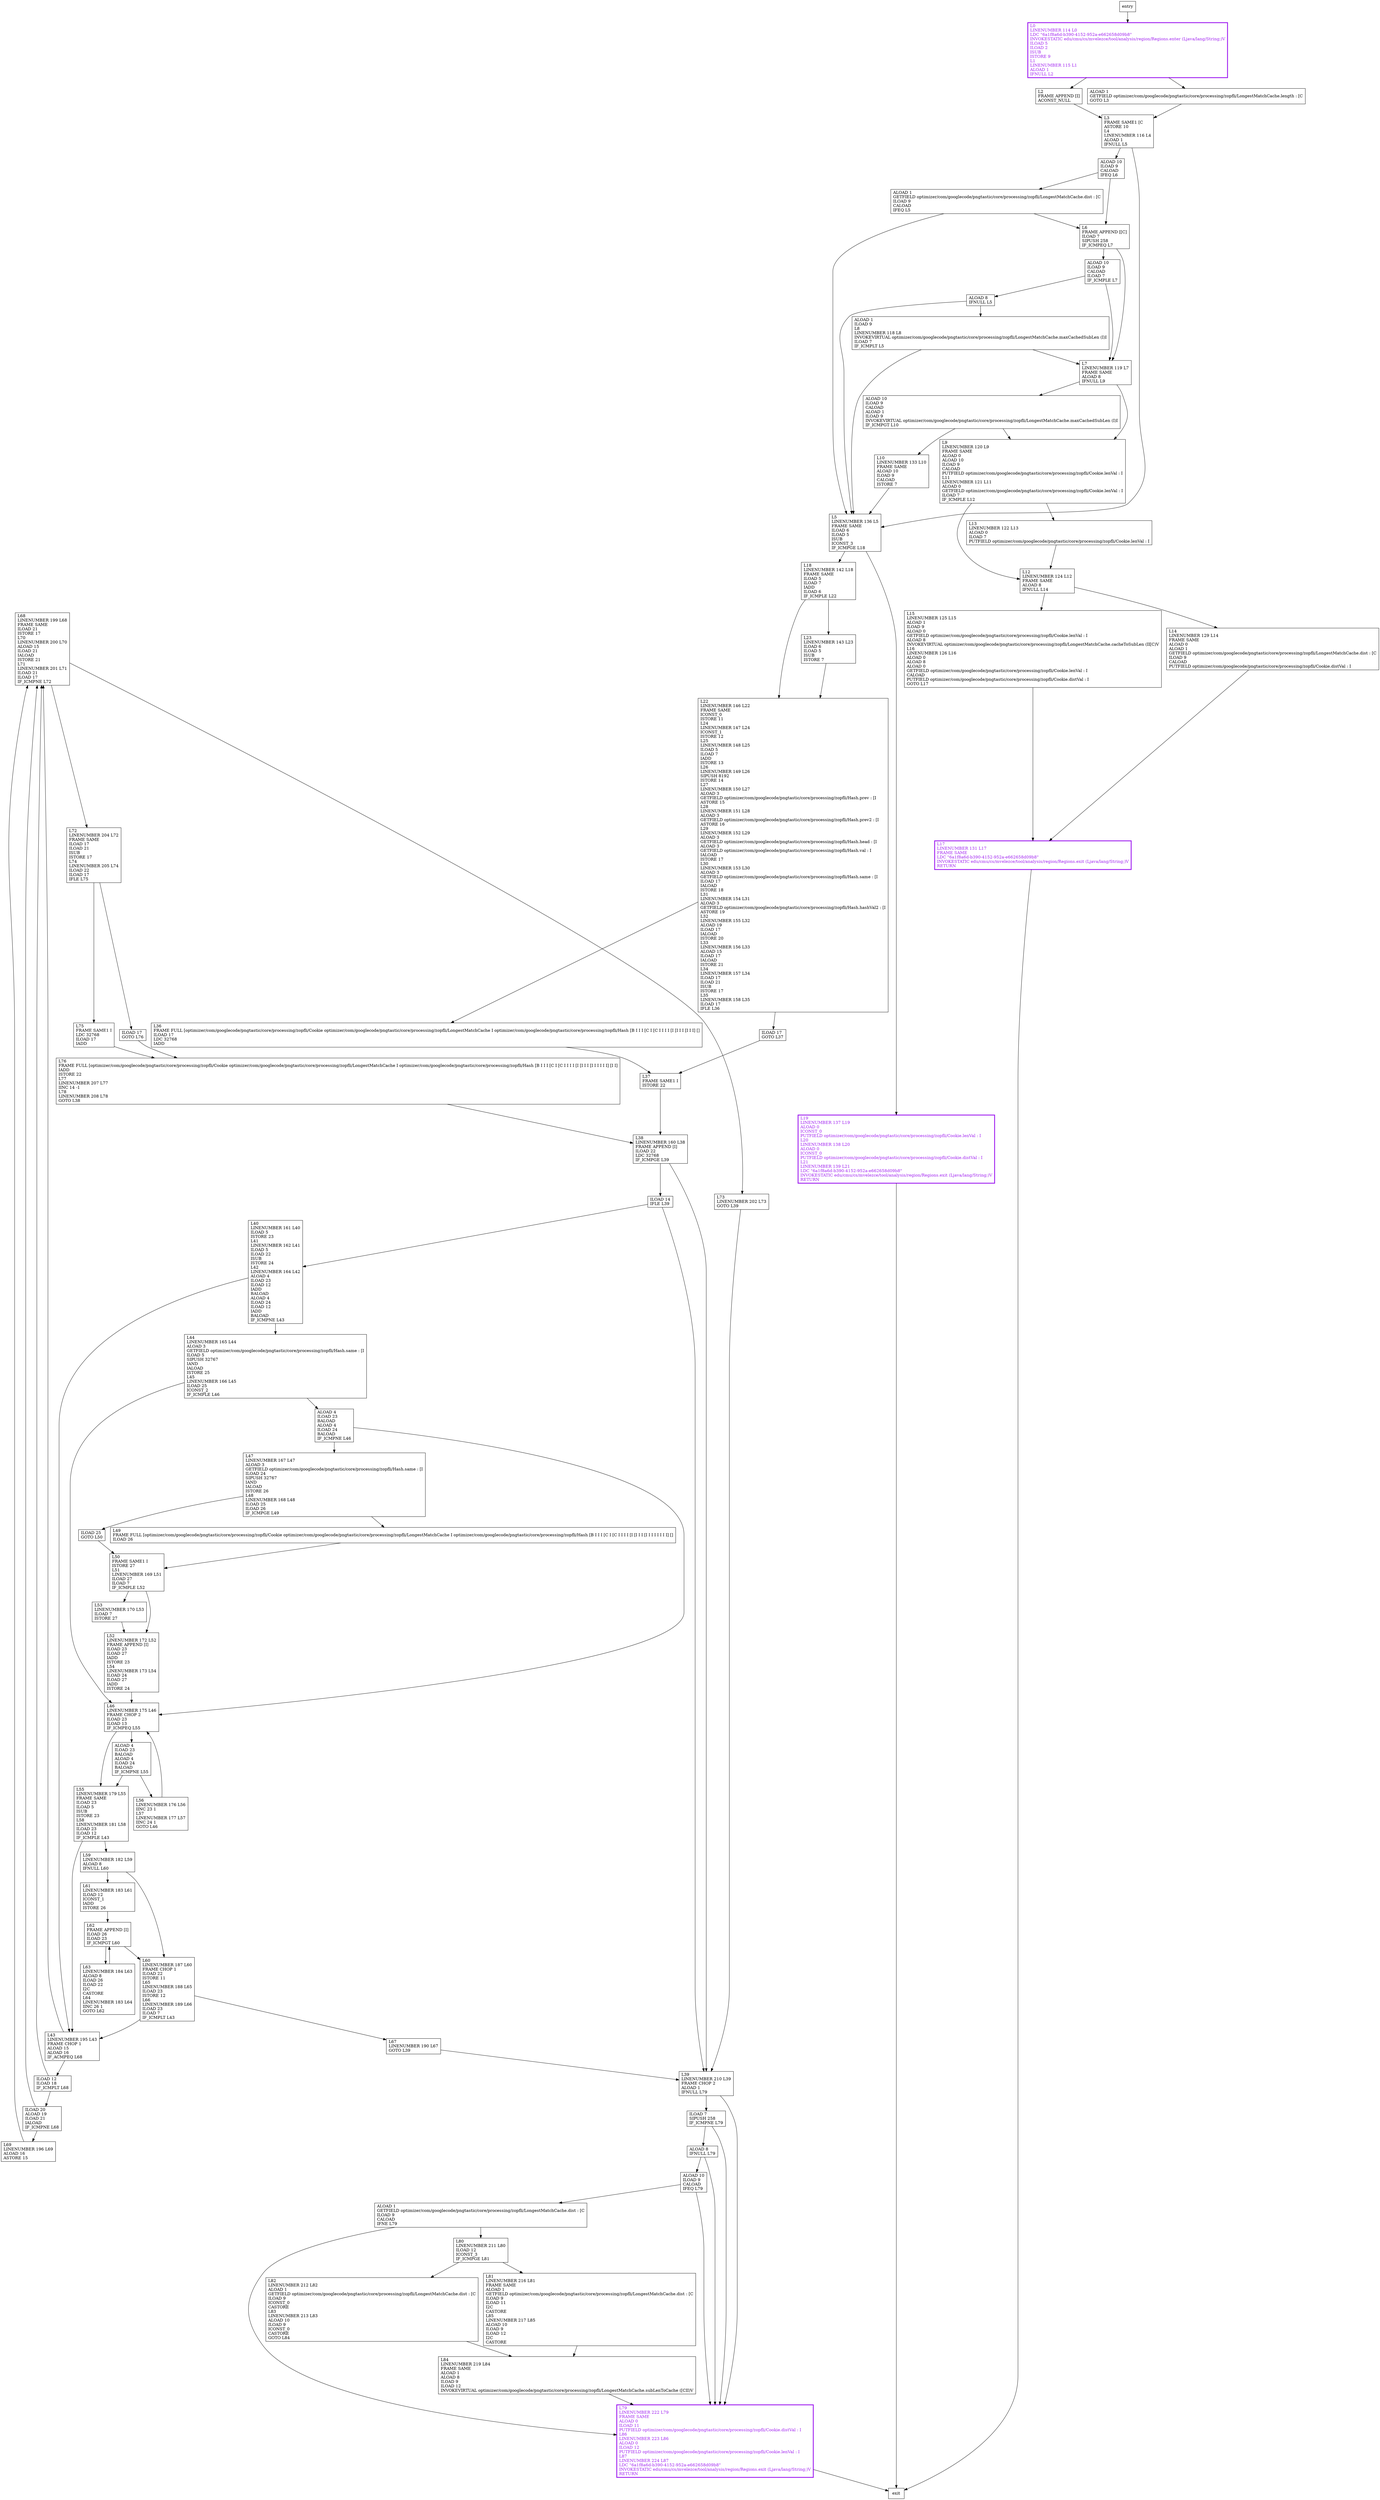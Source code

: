 digraph findLongestMatch {
node [shape=record];
2034934124 [label="L68\lLINENUMBER 199 L68\lFRAME SAME\lILOAD 21\lISTORE 17\lL70\lLINENUMBER 200 L70\lALOAD 15\lILOAD 21\lIALOAD\lISTORE 21\lL71\lLINENUMBER 201 L71\lILOAD 21\lILOAD 17\lIF_ICMPNE L72\l"];
850042505 [label="L17\lLINENUMBER 131 L17\lFRAME SAME\lLDC \"6a1f8a6d-b390-4152-952a-e662658d09b8\"\lINVOKESTATIC edu/cmu/cs/mvelezce/tool/analysis/region/Regions.exit (Ljava/lang/String;)V\lRETURN\l"];
203053102 [label="ILOAD 14\lIFLE L39\l"];
1850141596 [label="L2\lFRAME APPEND [I]\lACONST_NULL\l"];
1928790594 [label="L43\lLINENUMBER 195 L43\lFRAME CHOP 1\lALOAD 15\lALOAD 16\lIF_ACMPEQ L68\l"];
861221877 [label="L14\lLINENUMBER 129 L14\lFRAME SAME\lALOAD 0\lALOAD 1\lGETFIELD optimizer/com/googlecode/pngtastic/core/processing/zopfli/LongestMatchCache.dist : [C\lILOAD 9\lCALOAD\lPUTFIELD optimizer/com/googlecode/pngtastic/core/processing/zopfli/Cookie.distVal : I\l"];
1073375765 [label="ILOAD 12\lILOAD 18\lIF_ICMPLT L68\l"];
482438812 [label="L5\lLINENUMBER 136 L5\lFRAME SAME\lILOAD 6\lILOAD 5\lISUB\lICONST_3\lIF_ICMPGE L18\l"];
1602597837 [label="L75\lFRAME SAME1 I\lLDC 32768\lILOAD 17\lIADD\l"];
1771972142 [label="L12\lLINENUMBER 124 L12\lFRAME SAME\lALOAD 8\lIFNULL L14\l"];
167382240 [label="L79\lLINENUMBER 222 L79\lFRAME SAME\lALOAD 0\lILOAD 11\lPUTFIELD optimizer/com/googlecode/pngtastic/core/processing/zopfli/Cookie.distVal : I\lL86\lLINENUMBER 223 L86\lALOAD 0\lILOAD 12\lPUTFIELD optimizer/com/googlecode/pngtastic/core/processing/zopfli/Cookie.lenVal : I\lL87\lLINENUMBER 224 L87\lLDC \"6a1f8a6d-b390-4152-952a-e662658d09b8\"\lINVOKESTATIC edu/cmu/cs/mvelezce/tool/analysis/region/Regions.exit (Ljava/lang/String;)V\lRETURN\l"];
728990441 [label="L81\lLINENUMBER 216 L81\lFRAME SAME\lALOAD 1\lGETFIELD optimizer/com/googlecode/pngtastic/core/processing/zopfli/LongestMatchCache.dist : [C\lILOAD 9\lILOAD 11\lI2C\lCASTORE\lL85\lLINENUMBER 217 L85\lALOAD 10\lILOAD 9\lILOAD 12\lI2C\lCASTORE\l"];
2064896916 [label="L38\lLINENUMBER 160 L38\lFRAME APPEND [I]\lILOAD 22\lLDC 32768\lIF_ICMPGE L39\l"];
268912767 [label="ALOAD 10\lILOAD 9\lCALOAD\lALOAD 1\lILOAD 9\lINVOKEVIRTUAL optimizer/com/googlecode/pngtastic/core/processing/zopfli/LongestMatchCache.maxCachedSubLen (I)I\lIF_ICMPGT L10\l"];
1451082375 [label="L84\lLINENUMBER 219 L84\lFRAME SAME\lALOAD 1\lALOAD 8\lILOAD 9\lILOAD 12\lINVOKEVIRTUAL optimizer/com/googlecode/pngtastic/core/processing/zopfli/LongestMatchCache.subLenToCache ([CII)V\l"];
1182173014 [label="ALOAD 1\lILOAD 9\lL8\lLINENUMBER 118 L8\lINVOKEVIRTUAL optimizer/com/googlecode/pngtastic/core/processing/zopfli/LongestMatchCache.maxCachedSubLen (I)I\lILOAD 7\lIF_ICMPLT L5\l"];
1395716910 [label="ALOAD 4\lILOAD 23\lBALOAD\lALOAD 4\lILOAD 24\lBALOAD\lIF_ICMPNE L55\l"];
513667868 [label="L0\lLINENUMBER 114 L0\lLDC \"6a1f8a6d-b390-4152-952a-e662658d09b8\"\lINVOKESTATIC edu/cmu/cs/mvelezce/tool/analysis/region/Regions.enter (Ljava/lang/String;)V\lILOAD 5\lILOAD 2\lISUB\lISTORE 9\lL1\lLINENUMBER 115 L1\lALOAD 1\lIFNULL L2\l"];
1374374140 [label="ALOAD 8\lIFNULL L5\l"];
1149001338 [label="L55\lLINENUMBER 179 L55\lFRAME SAME\lILOAD 23\lILOAD 5\lISUB\lISTORE 23\lL58\lLINENUMBER 181 L58\lILOAD 23\lILOAD 12\lIF_ICMPLE L43\l"];
821198896 [label="L80\lLINENUMBER 211 L80\lILOAD 12\lICONST_3\lIF_ICMPGE L81\l"];
1627826175 [label="ALOAD 1\lGETFIELD optimizer/com/googlecode/pngtastic/core/processing/zopfli/LongestMatchCache.dist : [C\lILOAD 9\lCALOAD\lIFNE L79\l"];
145362296 [label="L61\lLINENUMBER 183 L61\lILOAD 12\lICONST_1\lIADD\lISTORE 26\l"];
430941587 [label="L73\lLINENUMBER 202 L73\lGOTO L39\l"];
616142769 [label="ILOAD 17\lGOTO L76\l"];
1922506962 [label="L39\lLINENUMBER 210 L39\lFRAME CHOP 2\lALOAD 1\lIFNULL L79\l"];
779061001 [label="L22\lLINENUMBER 146 L22\lFRAME SAME\lICONST_0\lISTORE 11\lL24\lLINENUMBER 147 L24\lICONST_1\lISTORE 12\lL25\lLINENUMBER 148 L25\lILOAD 5\lILOAD 7\lIADD\lISTORE 13\lL26\lLINENUMBER 149 L26\lSIPUSH 8192\lISTORE 14\lL27\lLINENUMBER 150 L27\lALOAD 3\lGETFIELD optimizer/com/googlecode/pngtastic/core/processing/zopfli/Hash.prev : [I\lASTORE 15\lL28\lLINENUMBER 151 L28\lALOAD 3\lGETFIELD optimizer/com/googlecode/pngtastic/core/processing/zopfli/Hash.prev2 : [I\lASTORE 16\lL29\lLINENUMBER 152 L29\lALOAD 3\lGETFIELD optimizer/com/googlecode/pngtastic/core/processing/zopfli/Hash.head : [I\lALOAD 3\lGETFIELD optimizer/com/googlecode/pngtastic/core/processing/zopfli/Hash.val : I\lIALOAD\lISTORE 17\lL30\lLINENUMBER 153 L30\lALOAD 3\lGETFIELD optimizer/com/googlecode/pngtastic/core/processing/zopfli/Hash.same : [I\lILOAD 17\lIALOAD\lISTORE 18\lL31\lLINENUMBER 154 L31\lALOAD 3\lGETFIELD optimizer/com/googlecode/pngtastic/core/processing/zopfli/Hash.hashVal2 : [I\lASTORE 19\lL32\lLINENUMBER 155 L32\lALOAD 19\lILOAD 17\lIALOAD\lISTORE 20\lL33\lLINENUMBER 156 L33\lALOAD 15\lILOAD 17\lIALOAD\lISTORE 21\lL34\lLINENUMBER 157 L34\lILOAD 17\lILOAD 21\lISUB\lISTORE 17\lL35\lLINENUMBER 158 L35\lILOAD 17\lIFLE L36\l"];
1437254677 [label="L6\lFRAME APPEND [[C]\lILOAD 7\lSIPUSH 258\lIF_ICMPEQ L7\l"];
1468328506 [label="L9\lLINENUMBER 120 L9\lFRAME SAME\lALOAD 0\lALOAD 10\lILOAD 9\lCALOAD\lPUTFIELD optimizer/com/googlecode/pngtastic/core/processing/zopfli/Cookie.lenVal : I\lL11\lLINENUMBER 121 L11\lALOAD 0\lGETFIELD optimizer/com/googlecode/pngtastic/core/processing/zopfli/Cookie.lenVal : I\lILOAD 7\lIF_ICMPLE L12\l"];
334536520 [label="ALOAD 1\lGETFIELD optimizer/com/googlecode/pngtastic/core/processing/zopfli/LongestMatchCache.dist : [C\lILOAD 9\lCALOAD\lIFEQ L5\l"];
2079602917 [label="L52\lLINENUMBER 172 L52\lFRAME APPEND [I]\lILOAD 23\lILOAD 27\lIADD\lISTORE 23\lL54\lLINENUMBER 173 L54\lILOAD 24\lILOAD 27\lIADD\lISTORE 24\l"];
1970712557 [label="L18\lLINENUMBER 142 L18\lFRAME SAME\lILOAD 5\lILOAD 7\lIADD\lILOAD 6\lIF_ICMPLE L22\l"];
1340158706 [label="L63\lLINENUMBER 184 L63\lALOAD 8\lILOAD 26\lILOAD 22\lI2C\lCASTORE\lL64\lLINENUMBER 183 L64\lIINC 26 1\lGOTO L62\l"];
1832219957 [label="L3\lFRAME SAME1 [C\lASTORE 10\lL4\lLINENUMBER 116 L4\lALOAD 1\lIFNULL L5\l"];
1877123654 [label="L49\lFRAME FULL [optimizer/com/googlecode/pngtastic/core/processing/zopfli/Cookie optimizer/com/googlecode/pngtastic/core/processing/zopfli/LongestMatchCache I optimizer/com/googlecode/pngtastic/core/processing/zopfli/Hash [B I I I [C I [C I I I I [I [I I I [I I I I I I I I] []\lILOAD 26\l"];
455101995 [label="L10\lLINENUMBER 133 L10\lFRAME SAME\lALOAD 10\lILOAD 9\lCALOAD\lISTORE 7\l"];
959262078 [label="L44\lLINENUMBER 165 L44\lALOAD 3\lGETFIELD optimizer/com/googlecode/pngtastic/core/processing/zopfli/Hash.same : [I\lILOAD 5\lSIPUSH 32767\lIAND\lIALOAD\lISTORE 25\lL45\lLINENUMBER 166 L45\lILOAD 25\lICONST_2\lIF_ICMPLE L46\l"];
2055090916 [label="L59\lLINENUMBER 182 L59\lALOAD 8\lIFNULL L60\l"];
1571341897 [label="ALOAD 8\lIFNULL L79\l"];
527724244 [label="L76\lFRAME FULL [optimizer/com/googlecode/pngtastic/core/processing/zopfli/Cookie optimizer/com/googlecode/pngtastic/core/processing/zopfli/LongestMatchCache I optimizer/com/googlecode/pngtastic/core/processing/zopfli/Hash [B I I I [C I [C I I I I [I [I I I [I I I I I I] [I I]\lIADD\lISTORE 22\lL77\lLINENUMBER 207 L77\lIINC 14 -1\lL78\lLINENUMBER 208 L78\lGOTO L38\l"];
423347229 [label="L13\lLINENUMBER 122 L13\lALOAD 0\lILOAD 7\lPUTFIELD optimizer/com/googlecode/pngtastic/core/processing/zopfli/Cookie.lenVal : I\l"];
943862043 [label="ALOAD 10\lILOAD 9\lCALOAD\lIFEQ L79\l"];
1701729957 [label="L50\lFRAME SAME1 I\lISTORE 27\lL51\lLINENUMBER 169 L51\lILOAD 27\lILOAD 7\lIF_ICMPLE L52\l"];
1628837489 [label="ILOAD 7\lSIPUSH 258\lIF_ICMPNE L79\l"];
1730730333 [label="L46\lLINENUMBER 175 L46\lFRAME CHOP 2\lILOAD 23\lILOAD 13\lIF_ICMPEQ L55\l"];
156879549 [label="L56\lLINENUMBER 176 L56\lIINC 23 1\lL57\lLINENUMBER 177 L57\lIINC 24 1\lGOTO L46\l"];
1978254329 [label="L72\lLINENUMBER 204 L72\lFRAME SAME\lILOAD 17\lILOAD 21\lISUB\lISTORE 17\lL74\lLINENUMBER 205 L74\lILOAD 22\lILOAD 17\lIFLE L75\l"];
1493457012 [label="L69\lLINENUMBER 196 L69\lALOAD 16\lASTORE 15\l"];
1149489400 [label="L62\lFRAME APPEND [I]\lILOAD 26\lILOAD 23\lIF_ICMPGT L60\l"];
714961570 [label="L15\lLINENUMBER 125 L15\lALOAD 1\lILOAD 9\lALOAD 0\lGETFIELD optimizer/com/googlecode/pngtastic/core/processing/zopfli/Cookie.lenVal : I\lALOAD 8\lINVOKEVIRTUAL optimizer/com/googlecode/pngtastic/core/processing/zopfli/LongestMatchCache.cacheToSubLen (II[C)V\lL16\lLINENUMBER 126 L16\lALOAD 0\lALOAD 8\lALOAD 0\lGETFIELD optimizer/com/googlecode/pngtastic/core/processing/zopfli/Cookie.lenVal : I\lCALOAD\lPUTFIELD optimizer/com/googlecode/pngtastic/core/processing/zopfli/Cookie.distVal : I\lGOTO L17\l"];
1213663899 [label="L23\lLINENUMBER 143 L23\lILOAD 6\lILOAD 5\lISUB\lISTORE 7\l"];
559131123 [label="L67\lLINENUMBER 190 L67\lGOTO L39\l"];
1319202006 [label="ILOAD 25\lGOTO L50\l"];
40169943 [label="L37\lFRAME SAME1 I\lISTORE 22\l"];
1864818733 [label="L19\lLINENUMBER 137 L19\lALOAD 0\lICONST_0\lPUTFIELD optimizer/com/googlecode/pngtastic/core/processing/zopfli/Cookie.lenVal : I\lL20\lLINENUMBER 138 L20\lALOAD 0\lICONST_0\lPUTFIELD optimizer/com/googlecode/pngtastic/core/processing/zopfli/Cookie.distVal : I\lL21\lLINENUMBER 139 L21\lLDC \"6a1f8a6d-b390-4152-952a-e662658d09b8\"\lINVOKESTATIC edu/cmu/cs/mvelezce/tool/analysis/region/Regions.exit (Ljava/lang/String;)V\lRETURN\l"];
1463331643 [label="L40\lLINENUMBER 161 L40\lILOAD 5\lISTORE 23\lL41\lLINENUMBER 162 L41\lILOAD 5\lILOAD 22\lISUB\lISTORE 24\lL42\lLINENUMBER 164 L42\lALOAD 4\lILOAD 23\lILOAD 12\lIADD\lBALOAD\lALOAD 4\lILOAD 24\lILOAD 12\lIADD\lBALOAD\lIF_ICMPNE L43\l"];
1072967195 [label="L47\lLINENUMBER 167 L47\lALOAD 3\lGETFIELD optimizer/com/googlecode/pngtastic/core/processing/zopfli/Hash.same : [I\lILOAD 24\lSIPUSH 32767\lIAND\lIALOAD\lISTORE 26\lL48\lLINENUMBER 168 L48\lILOAD 25\lILOAD 26\lIF_ICMPGE L49\l"];
1390585049 [label="ALOAD 10\lILOAD 9\lCALOAD\lILOAD 7\lIF_ICMPLE L7\l"];
2080209086 [label="ALOAD 1\lGETFIELD optimizer/com/googlecode/pngtastic/core/processing/zopfli/LongestMatchCache.length : [C\lGOTO L3\l"];
1348559645 [label="ILOAD 17\lGOTO L37\l"];
1977341936 [label="ALOAD 4\lILOAD 23\lBALOAD\lALOAD 4\lILOAD 24\lBALOAD\lIF_ICMPNE L46\l"];
43037813 [label="L82\lLINENUMBER 212 L82\lALOAD 1\lGETFIELD optimizer/com/googlecode/pngtastic/core/processing/zopfli/LongestMatchCache.dist : [C\lILOAD 9\lICONST_0\lCASTORE\lL83\lLINENUMBER 213 L83\lALOAD 10\lILOAD 9\lICONST_0\lCASTORE\lGOTO L84\l"];
33441103 [label="L53\lLINENUMBER 170 L53\lILOAD 7\lISTORE 27\l"];
80913956 [label="L7\lLINENUMBER 119 L7\lFRAME SAME\lALOAD 8\lIFNULL L9\l"];
136236475 [label="L36\lFRAME FULL [optimizer/com/googlecode/pngtastic/core/processing/zopfli/Cookie optimizer/com/googlecode/pngtastic/core/processing/zopfli/LongestMatchCache I optimizer/com/googlecode/pngtastic/core/processing/zopfli/Hash [B I I I [C I [C I I I I [I [I I I [I I I] []\lILOAD 17\lLDC 32768\lIADD\l"];
1166175379 [label="ALOAD 10\lILOAD 9\lCALOAD\lIFEQ L6\l"];
1549220959 [label="L60\lLINENUMBER 187 L60\lFRAME CHOP 1\lILOAD 22\lISTORE 11\lL65\lLINENUMBER 188 L65\lILOAD 23\lISTORE 12\lL66\lLINENUMBER 189 L66\lILOAD 23\lILOAD 7\lIF_ICMPLT L43\l"];
1705277698 [label="ILOAD 20\lALOAD 19\lILOAD 21\lIALOAD\lIF_ICMPNE L68\l"];
entry;
exit;
2034934124 -> 430941587;
2034934124 -> 1978254329;
850042505 -> exit;
203053102 -> 1463331643;
203053102 -> 1922506962;
1850141596 -> 1832219957;
1928790594 -> 2034934124;
1928790594 -> 1073375765;
861221877 -> 850042505;
1073375765 -> 2034934124;
1073375765 -> 1705277698;
482438812 -> 1970712557;
482438812 -> 1864818733;
1602597837 -> 527724244;
1771972142 -> 714961570;
1771972142 -> 861221877;
167382240 -> exit;
728990441 -> 1451082375;
2064896916 -> 203053102;
2064896916 -> 1922506962;
268912767 -> 1468328506;
268912767 -> 455101995;
1451082375 -> 167382240;
1182173014 -> 482438812;
1182173014 -> 80913956;
1395716910 -> 1149001338;
1395716910 -> 156879549;
513667868 -> 2080209086;
513667868 -> 1850141596;
1374374140 -> 482438812;
1374374140 -> 1182173014;
1149001338 -> 2055090916;
1149001338 -> 1928790594;
821198896 -> 728990441;
821198896 -> 43037813;
1627826175 -> 167382240;
1627826175 -> 821198896;
145362296 -> 1149489400;
430941587 -> 1922506962;
616142769 -> 527724244;
1922506962 -> 167382240;
1922506962 -> 1628837489;
779061001 -> 136236475;
779061001 -> 1348559645;
entry -> 513667868;
1437254677 -> 1390585049;
1437254677 -> 80913956;
1468328506 -> 423347229;
1468328506 -> 1771972142;
334536520 -> 1437254677;
334536520 -> 482438812;
2079602917 -> 1730730333;
1970712557 -> 1213663899;
1970712557 -> 779061001;
1340158706 -> 1149489400;
1832219957 -> 1166175379;
1832219957 -> 482438812;
1877123654 -> 1701729957;
455101995 -> 482438812;
959262078 -> 1977341936;
959262078 -> 1730730333;
2055090916 -> 1549220959;
2055090916 -> 145362296;
1571341897 -> 167382240;
1571341897 -> 943862043;
527724244 -> 2064896916;
423347229 -> 1771972142;
943862043 -> 167382240;
943862043 -> 1627826175;
1701729957 -> 2079602917;
1701729957 -> 33441103;
1628837489 -> 167382240;
1628837489 -> 1571341897;
1730730333 -> 1149001338;
1730730333 -> 1395716910;
156879549 -> 1730730333;
1978254329 -> 1602597837;
1978254329 -> 616142769;
1493457012 -> 2034934124;
1149489400 -> 1549220959;
1149489400 -> 1340158706;
714961570 -> 850042505;
1213663899 -> 779061001;
559131123 -> 1922506962;
1319202006 -> 1701729957;
40169943 -> 2064896916;
1864818733 -> exit;
1463331643 -> 959262078;
1463331643 -> 1928790594;
1072967195 -> 1319202006;
1072967195 -> 1877123654;
1390585049 -> 1374374140;
1390585049 -> 80913956;
2080209086 -> 1832219957;
1348559645 -> 40169943;
1977341936 -> 1730730333;
1977341936 -> 1072967195;
43037813 -> 1451082375;
33441103 -> 2079602917;
80913956 -> 1468328506;
80913956 -> 268912767;
136236475 -> 40169943;
1166175379 -> 1437254677;
1166175379 -> 334536520;
1549220959 -> 559131123;
1549220959 -> 1928790594;
1705277698 -> 2034934124;
1705277698 -> 1493457012;
167382240[fontcolor="purple", penwidth=3, color="purple"];
513667868[fontcolor="purple", penwidth=3, color="purple"];
850042505[fontcolor="purple", penwidth=3, color="purple"];
1864818733[fontcolor="purple", penwidth=3, color="purple"];
}
